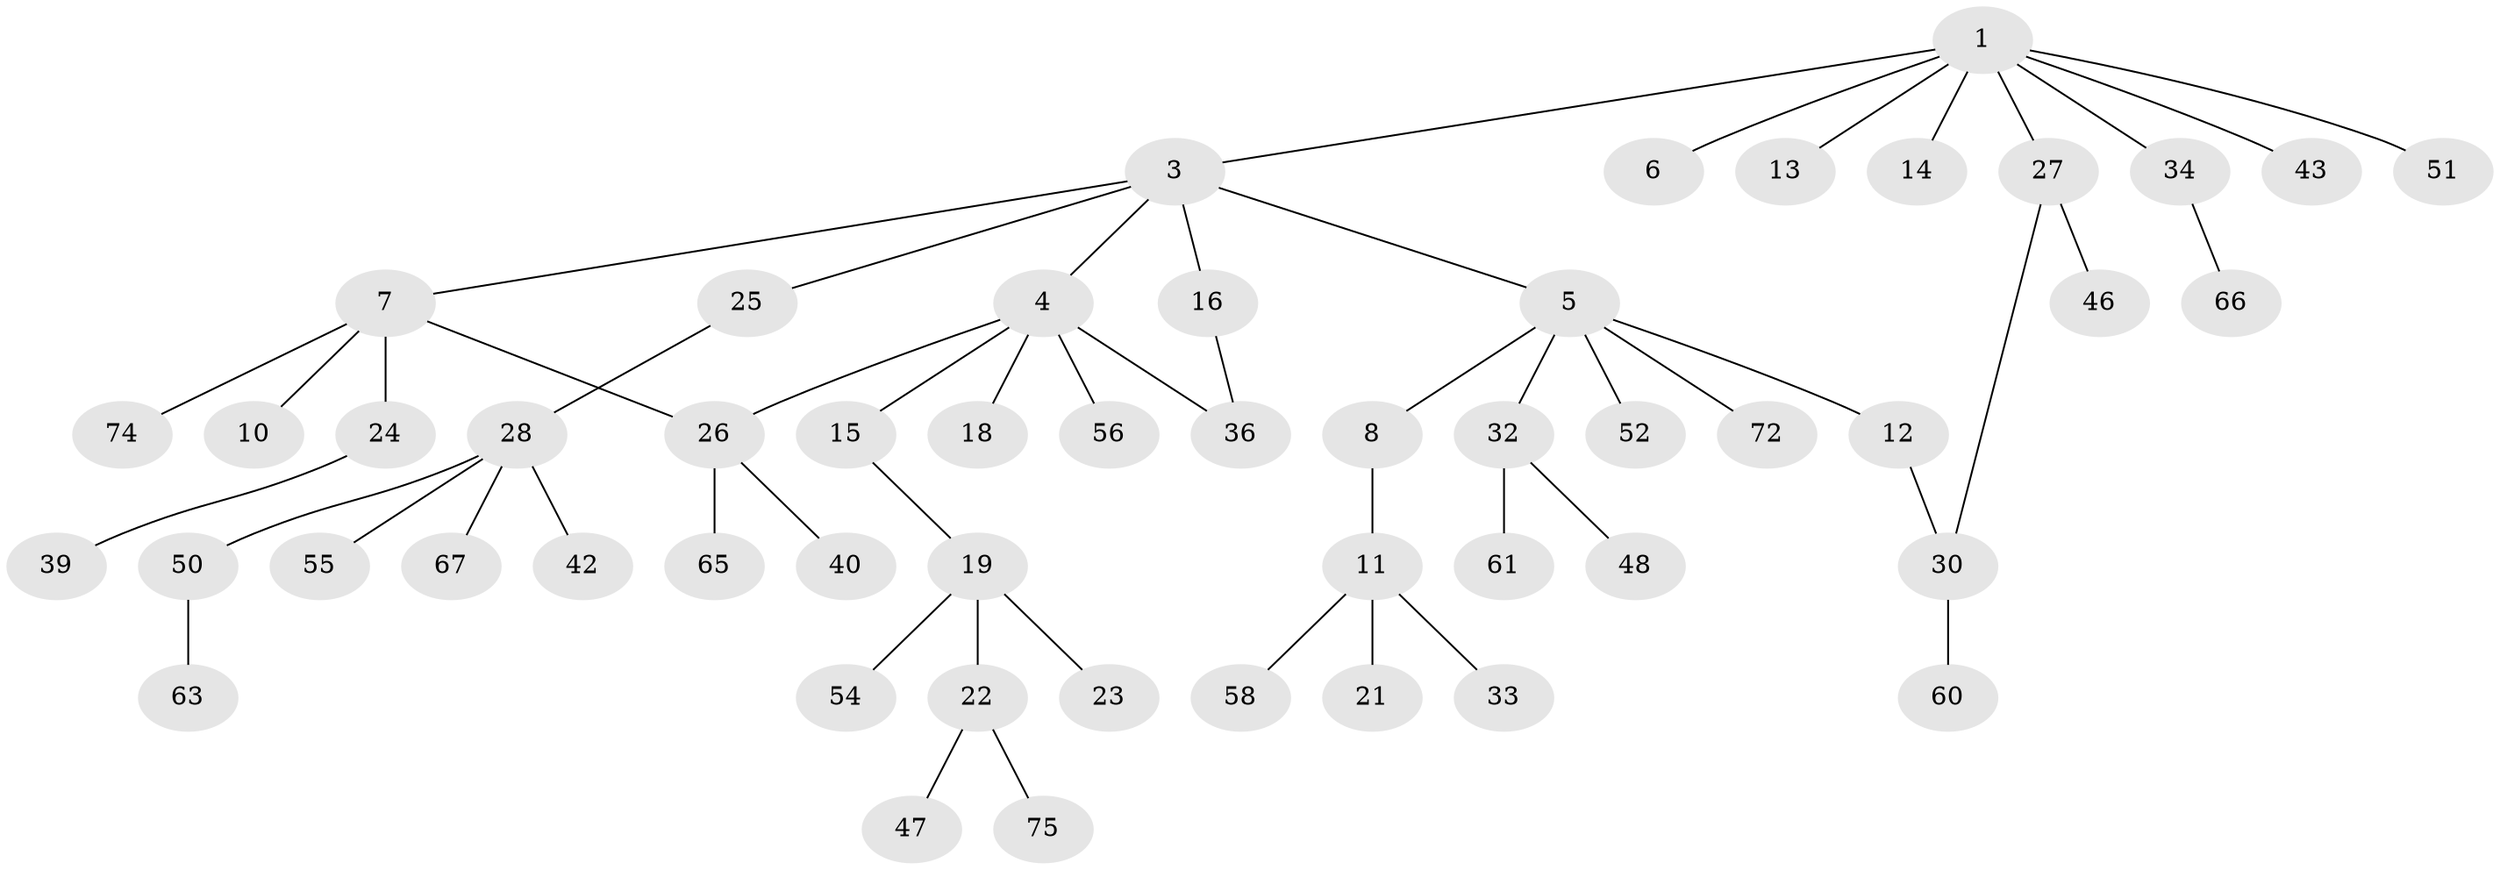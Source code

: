 // Generated by graph-tools (version 1.1) at 2025/51/02/27/25 19:51:38]
// undirected, 52 vertices, 54 edges
graph export_dot {
graph [start="1"]
  node [color=gray90,style=filled];
  1 [super="+2"];
  3 [super="+64"];
  4 [super="+17"];
  5 [super="+20"];
  6 [super="+59"];
  7 [super="+9"];
  8;
  10;
  11 [super="+53"];
  12 [super="+49"];
  13 [super="+57"];
  14 [super="+44"];
  15;
  16;
  18;
  19 [super="+29"];
  21 [super="+35"];
  22 [super="+41"];
  23;
  24;
  25;
  26 [super="+37"];
  27 [super="+70"];
  28 [super="+31"];
  30 [super="+69"];
  32 [super="+38"];
  33;
  34 [super="+45"];
  36;
  39;
  40;
  42 [super="+71"];
  43;
  46;
  47;
  48;
  50 [super="+68"];
  51;
  52;
  54;
  55;
  56;
  58;
  60 [super="+73"];
  61 [super="+62"];
  63;
  65;
  66;
  67;
  72;
  74;
  75;
  1 -- 6;
  1 -- 13;
  1 -- 27;
  1 -- 51;
  1 -- 34;
  1 -- 3;
  1 -- 43;
  1 -- 14;
  3 -- 4;
  3 -- 5;
  3 -- 7;
  3 -- 16;
  3 -- 25;
  4 -- 15;
  4 -- 56;
  4 -- 18;
  4 -- 36;
  4 -- 26;
  5 -- 8;
  5 -- 12;
  5 -- 32;
  5 -- 52;
  5 -- 72;
  7 -- 10;
  7 -- 24;
  7 -- 74;
  7 -- 26;
  8 -- 11;
  11 -- 21;
  11 -- 33;
  11 -- 58;
  12 -- 30;
  15 -- 19;
  16 -- 36;
  19 -- 22;
  19 -- 23;
  19 -- 54;
  22 -- 47;
  22 -- 75;
  24 -- 39;
  25 -- 28;
  26 -- 40;
  26 -- 65;
  27 -- 30;
  27 -- 46;
  28 -- 50;
  28 -- 55;
  28 -- 67;
  28 -- 42;
  30 -- 60;
  32 -- 48;
  32 -- 61;
  34 -- 66;
  50 -- 63;
}
